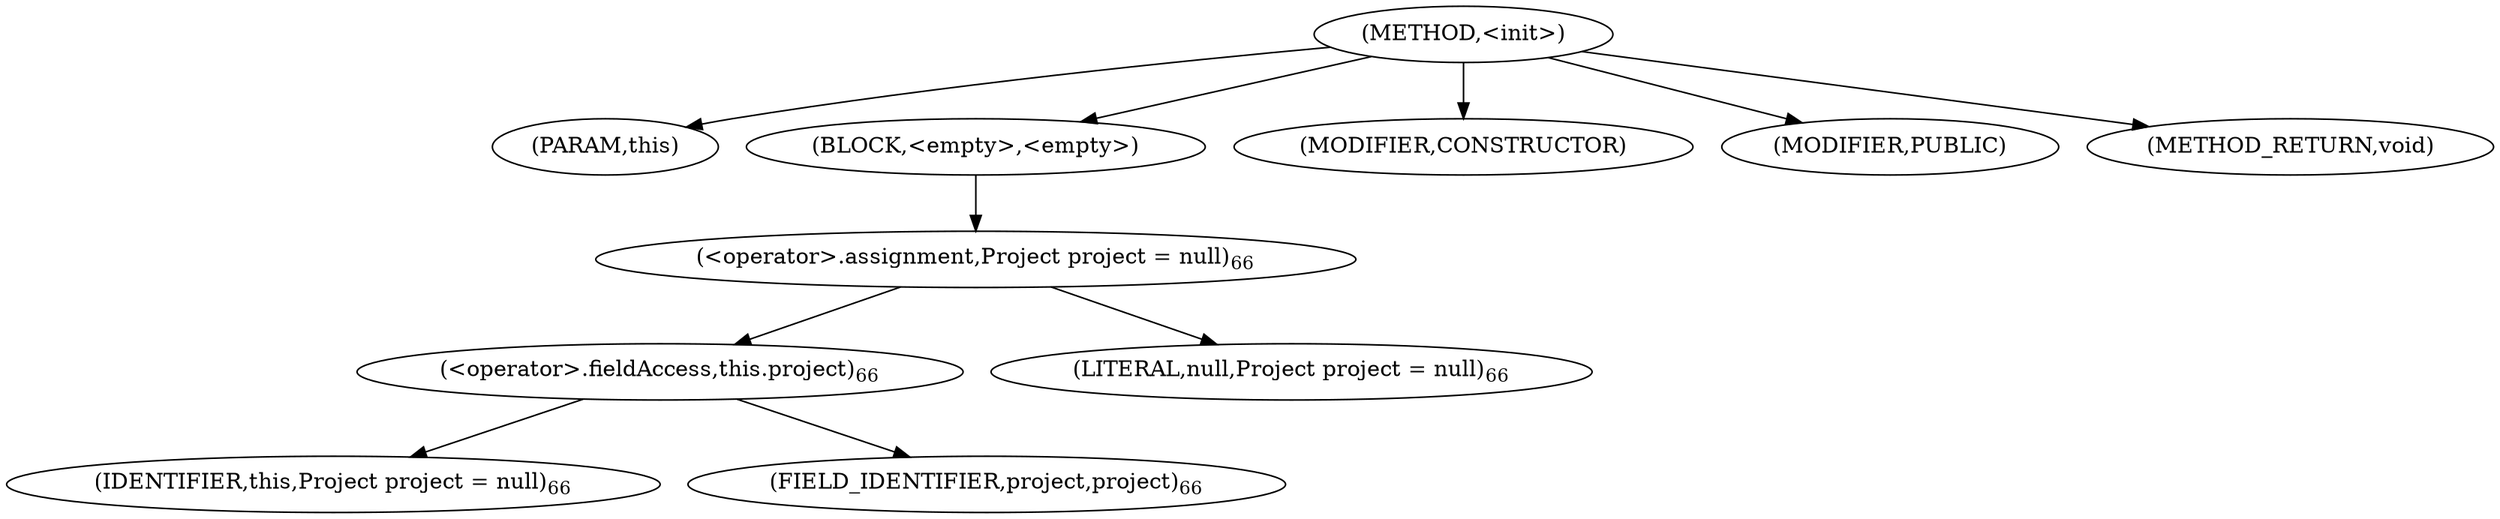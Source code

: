digraph "&lt;init&gt;" {  
"79" [label = <(METHOD,&lt;init&gt;)> ]
"80" [label = <(PARAM,this)> ]
"81" [label = <(BLOCK,&lt;empty&gt;,&lt;empty&gt;)> ]
"82" [label = <(&lt;operator&gt;.assignment,Project project = null)<SUB>66</SUB>> ]
"83" [label = <(&lt;operator&gt;.fieldAccess,this.project)<SUB>66</SUB>> ]
"84" [label = <(IDENTIFIER,this,Project project = null)<SUB>66</SUB>> ]
"85" [label = <(FIELD_IDENTIFIER,project,project)<SUB>66</SUB>> ]
"86" [label = <(LITERAL,null,Project project = null)<SUB>66</SUB>> ]
"87" [label = <(MODIFIER,CONSTRUCTOR)> ]
"88" [label = <(MODIFIER,PUBLIC)> ]
"89" [label = <(METHOD_RETURN,void)> ]
  "79" -> "80" 
  "79" -> "81" 
  "79" -> "87" 
  "79" -> "88" 
  "79" -> "89" 
  "81" -> "82" 
  "82" -> "83" 
  "82" -> "86" 
  "83" -> "84" 
  "83" -> "85" 
}
